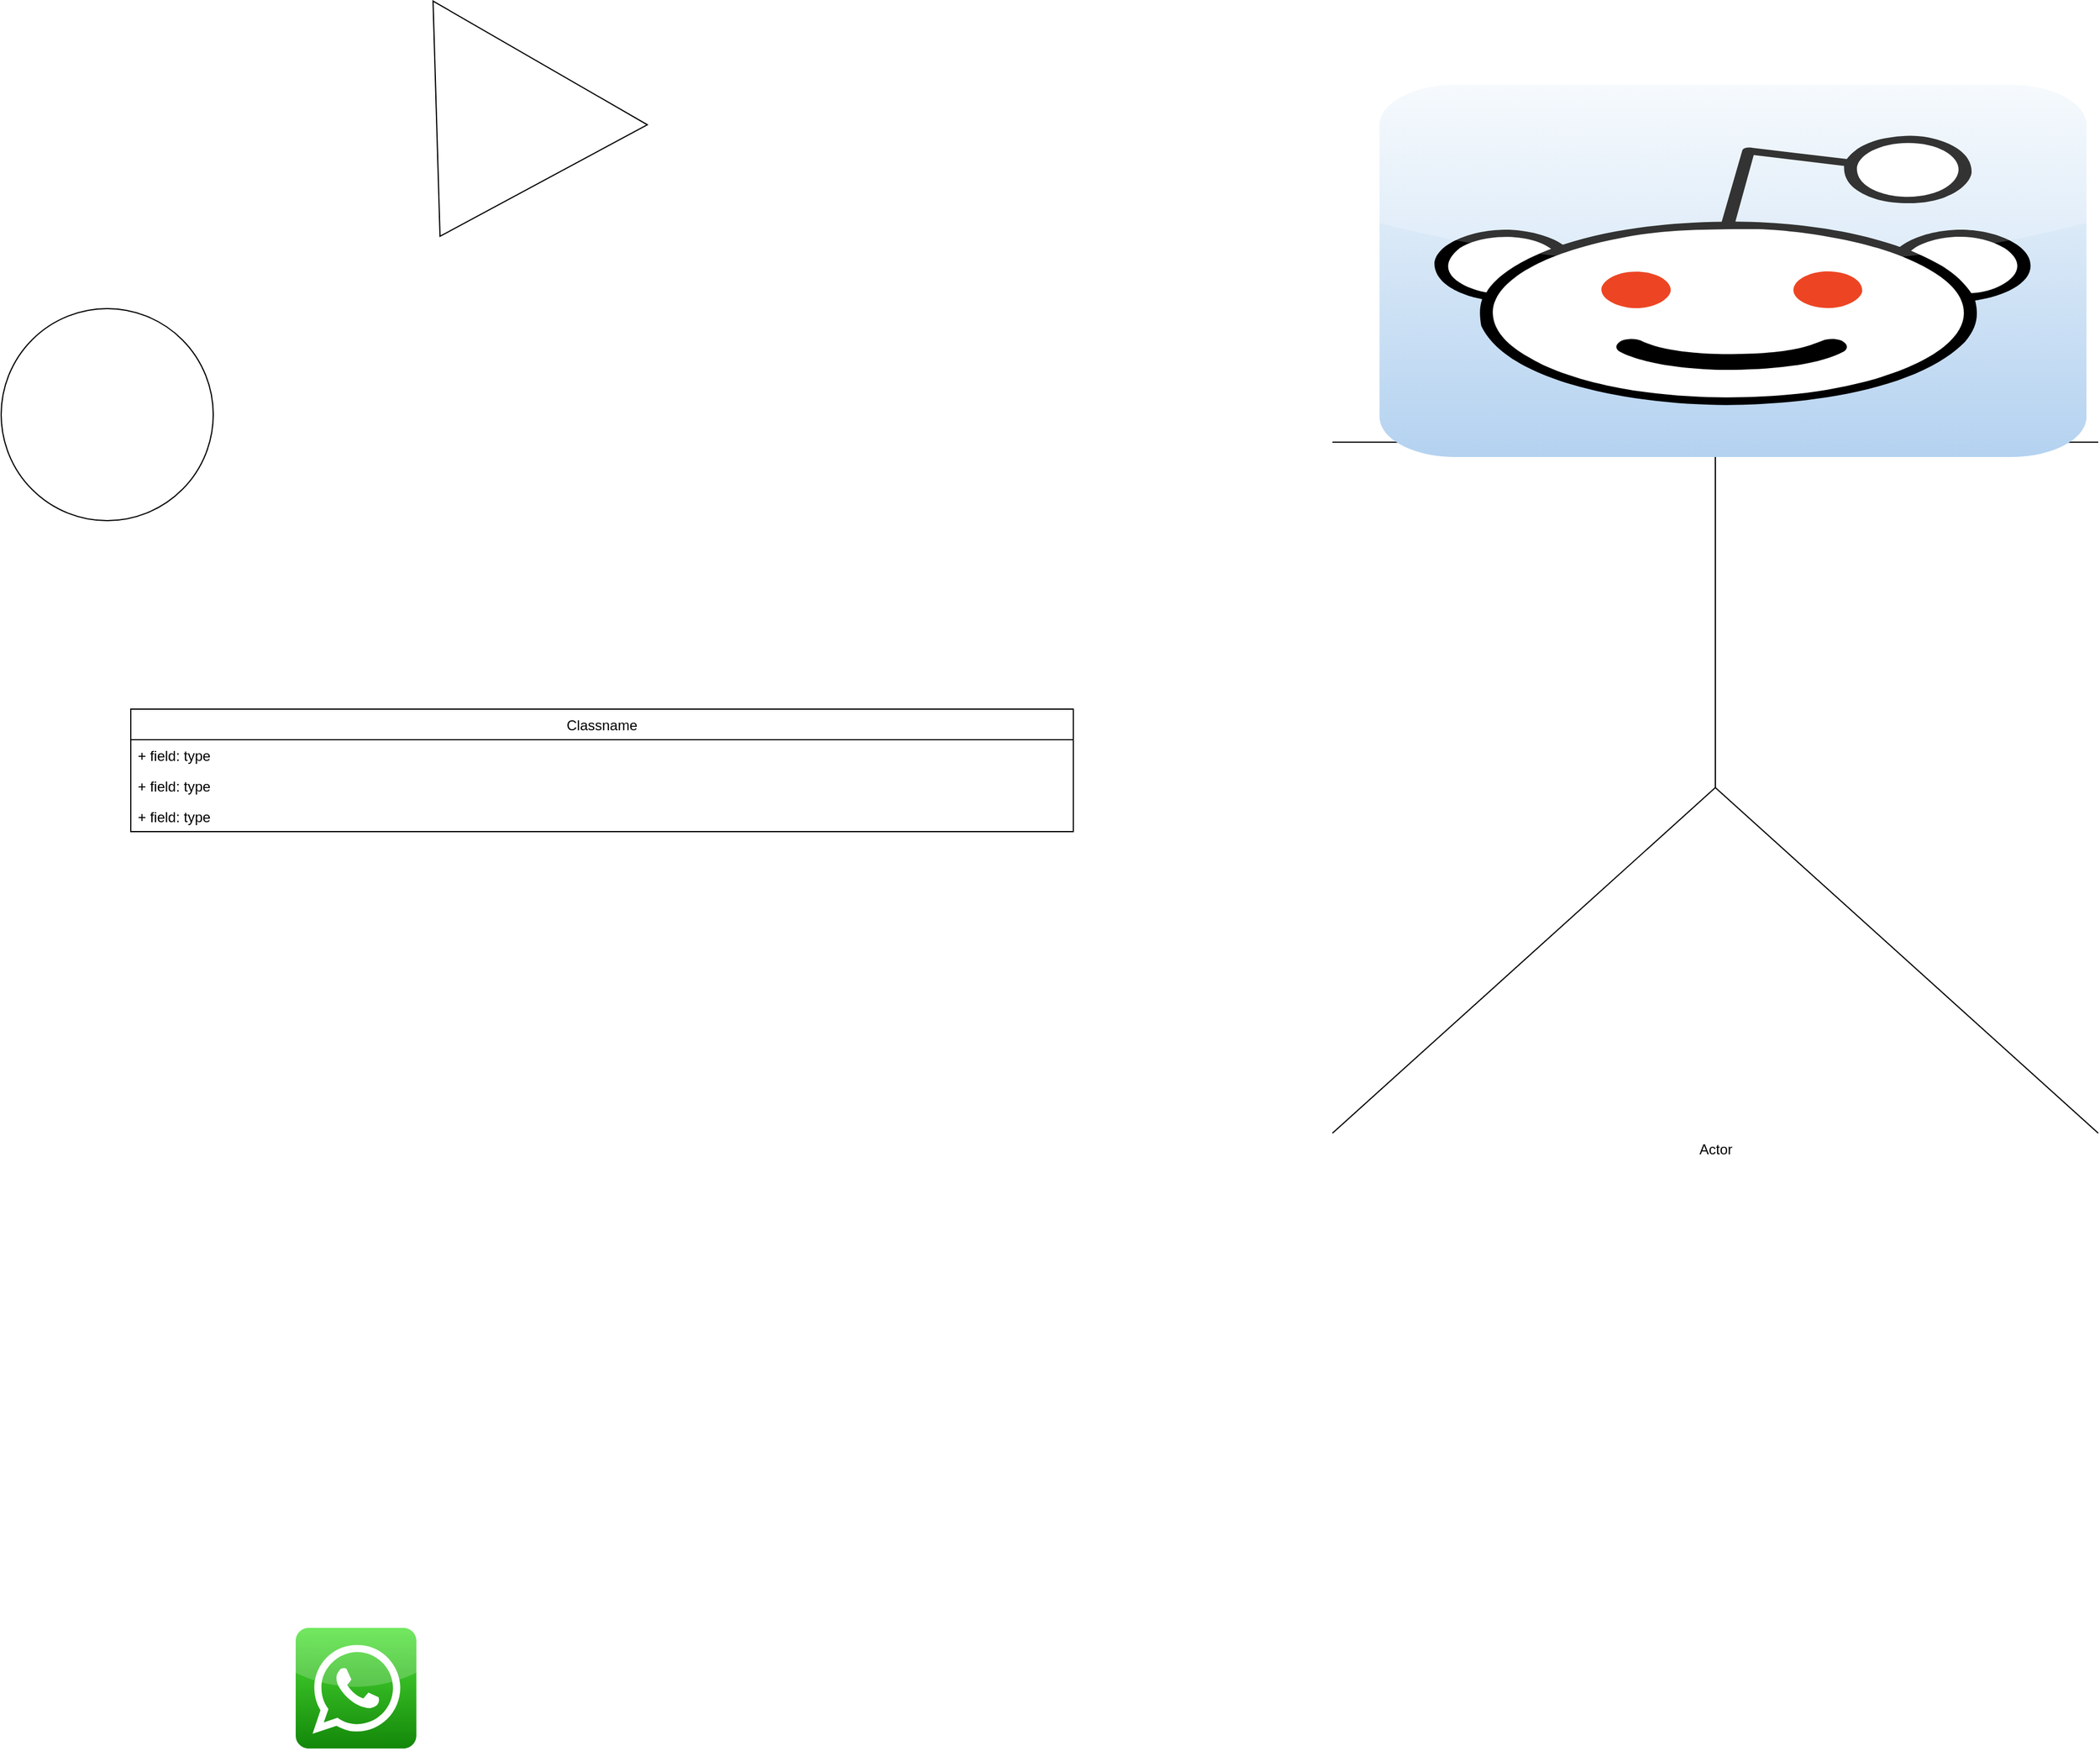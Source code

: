 <mxfile version="14.1.4" type="github">
  <diagram id="3jAC-QXx-4kMT80FHBbB" name="Page-1">
    <mxGraphModel dx="2587" dy="1272" grid="1" gridSize="10" guides="1" tooltips="1" connect="1" arrows="1" fold="1" page="1" pageScale="1" pageWidth="1920" pageHeight="1200" math="0" shadow="0">
      <root>
        <mxCell id="0" />
        <mxCell id="1" parent="0" />
        <mxCell id="vrNj7zBSifDwBCKTAedq-4" value="" style="triangle;whiteSpace=wrap;html=1;rotation=120;" vertex="1" parent="1">
          <mxGeometry x="520" y="60" width="170" height="210" as="geometry" />
        </mxCell>
        <mxCell id="vrNj7zBSifDwBCKTAedq-5" value="Actor" style="shape=umlActor;verticalLabelPosition=bottom;verticalAlign=top;html=1;outlineConnect=0;" vertex="1" parent="1">
          <mxGeometry x="1320" y="120" width="650" height="880" as="geometry" />
        </mxCell>
        <mxCell id="vrNj7zBSifDwBCKTAedq-2" value="" style="ellipse;whiteSpace=wrap;html=1;aspect=fixed;fillColor=#ffe6cc;strokeColor=#d79b00;" vertex="1" parent="1">
          <mxGeometry x="1690" y="180" width="50" height="50" as="geometry" />
        </mxCell>
        <mxCell id="vrNj7zBSifDwBCKTAedq-1" value="" style="ellipse;whiteSpace=wrap;html=1;aspect=fixed;fillColor=#ffe6cc;strokeColor=#d79b00;" vertex="1" parent="1">
          <mxGeometry x="1540" y="170" width="70" height="70" as="geometry" />
        </mxCell>
        <mxCell id="vrNj7zBSifDwBCKTAedq-6" value="" style="endArrow=none;html=1;" edge="1" parent="1" source="vrNj7zBSifDwBCKTAedq-5">
          <mxGeometry width="50" height="50" relative="1" as="geometry">
            <mxPoint x="1620" y="290" as="sourcePoint" />
            <mxPoint x="1670" y="240" as="targetPoint" />
            <Array as="points">
              <mxPoint x="1610" y="310" />
              <mxPoint x="1640" y="310" />
            </Array>
          </mxGeometry>
        </mxCell>
        <mxCell id="vrNj7zBSifDwBCKTAedq-3" value="" style="ellipse;whiteSpace=wrap;html=1;aspect=fixed;" vertex="1" parent="1">
          <mxGeometry x="190" y="300" width="180" height="180" as="geometry" />
        </mxCell>
        <mxCell id="vrNj7zBSifDwBCKTAedq-7" value="Classname" style="swimlane;fontStyle=0;childLayout=stackLayout;horizontal=1;startSize=26;fillColor=none;horizontalStack=0;resizeParent=1;resizeParentMax=0;resizeLast=0;collapsible=1;marginBottom=0;" vertex="1" parent="1">
          <mxGeometry x="300" y="640" width="800" height="104" as="geometry" />
        </mxCell>
        <mxCell id="vrNj7zBSifDwBCKTAedq-8" value="+ field: type" style="text;strokeColor=none;fillColor=none;align=left;verticalAlign=top;spacingLeft=4;spacingRight=4;overflow=hidden;rotatable=0;points=[[0,0.5],[1,0.5]];portConstraint=eastwest;" vertex="1" parent="vrNj7zBSifDwBCKTAedq-7">
          <mxGeometry y="26" width="800" height="26" as="geometry" />
        </mxCell>
        <mxCell id="vrNj7zBSifDwBCKTAedq-9" value="+ field: type" style="text;strokeColor=none;fillColor=none;align=left;verticalAlign=top;spacingLeft=4;spacingRight=4;overflow=hidden;rotatable=0;points=[[0,0.5],[1,0.5]];portConstraint=eastwest;" vertex="1" parent="vrNj7zBSifDwBCKTAedq-7">
          <mxGeometry y="52" width="800" height="26" as="geometry" />
        </mxCell>
        <mxCell id="vrNj7zBSifDwBCKTAedq-10" value="+ field: type" style="text;strokeColor=none;fillColor=none;align=left;verticalAlign=top;spacingLeft=4;spacingRight=4;overflow=hidden;rotatable=0;points=[[0,0.5],[1,0.5]];portConstraint=eastwest;" vertex="1" parent="vrNj7zBSifDwBCKTAedq-7">
          <mxGeometry y="78" width="800" height="26" as="geometry" />
        </mxCell>
        <mxCell id="vrNj7zBSifDwBCKTAedq-11" value="" style="dashed=0;outlineConnect=0;html=1;align=center;labelPosition=center;verticalLabelPosition=bottom;verticalAlign=top;shape=mxgraph.webicons.reddit;fillColor=#F3F8FC;gradientColor=#B4D2F0" vertex="1" parent="1">
          <mxGeometry x="1360" y="110" width="600" height="316" as="geometry" />
        </mxCell>
        <mxCell id="vrNj7zBSifDwBCKTAedq-12" value="" style="dashed=0;outlineConnect=0;html=1;align=center;labelPosition=center;verticalLabelPosition=bottom;verticalAlign=top;shape=mxgraph.webicons.whatsapp;fillColor=#4FE238;gradientColor=#138709" vertex="1" parent="1">
          <mxGeometry x="440" y="1420" width="102.4" height="102.4" as="geometry" />
        </mxCell>
      </root>
    </mxGraphModel>
  </diagram>
</mxfile>
